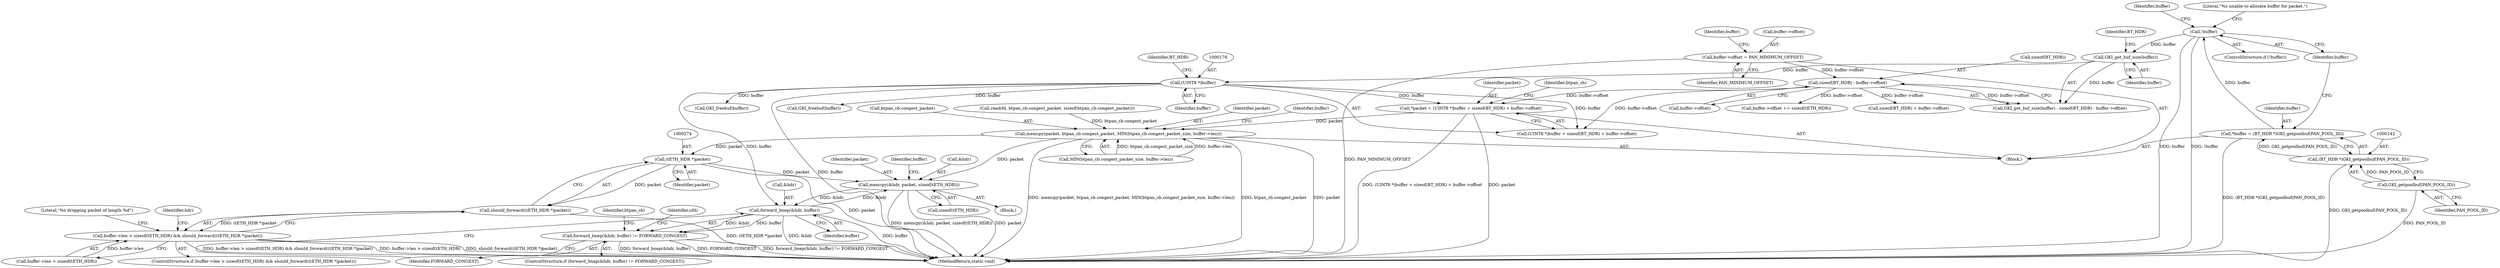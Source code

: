 digraph "0_Android_472271b153c5dc53c28beac55480a8d8434b2d5c_24@integer" {
"1000172" [label="(Call,*packet = (UINT8 *)buffer + sizeof(BT_HDR) + buffer->offset)"];
"1000175" [label="(Call,(UINT8 *)buffer)"];
"1000163" [label="(Call,GKI_get_buf_size(buffer))"];
"1000146" [label="(Call,!buffer)"];
"1000139" [label="(Call,*buffer = (BT_HDR *)GKI_getpoolbuf(PAN_POOL_ID))"];
"1000141" [label="(Call,(BT_HDR *)GKI_getpoolbuf(PAN_POOL_ID))"];
"1000143" [label="(Call,GKI_getpoolbuf(PAN_POOL_ID))"];
"1000165" [label="(Call,sizeof(BT_HDR) - buffer->offset)"];
"1000153" [label="(Call,buffer->offset = PAN_MINIMUM_OFFSET)"];
"1000241" [label="(Call,memcpy(packet, btpan_cb.congest_packet, MIN(btpan_cb.congest_packet_size, buffer->len)))"];
"1000273" [label="(Call,(tETH_HDR *)packet)"];
"1000272" [label="(Call,should_forward((tETH_HDR *)packet))"];
"1000265" [label="(Call,buffer->len > sizeof(tETH_HDR) && should_forward((tETH_HDR *)packet))"];
"1000278" [label="(Call,memcpy(&hdr, packet, sizeof(tETH_HDR)))"];
"1000298" [label="(Call,forward_bnep(&hdr, buffer))"];
"1000297" [label="(Call,forward_bnep(&hdr, buffer) != FORWARD_CONGEST)"];
"1000246" [label="(Call,MIN(btpan_cb.congest_packet_size, buffer->len))"];
"1000175" [label="(Call,(UINT8 *)buffer)"];
"1000157" [label="(Identifier,PAN_MINIMUM_OFFSET)"];
"1000154" [label="(Call,buffer->offset)"];
"1000321" [label="(Call,GKI_freebuf(buffer))"];
"1000281" [label="(Identifier,packet)"];
"1000180" [label="(Identifier,BT_HDR)"];
"1000141" [label="(Call,(BT_HDR *)GKI_getpoolbuf(PAN_POOL_ID))"];
"1000162" [label="(Call,GKI_get_buf_size(buffer) - sizeof(BT_HDR) - buffer->offset)"];
"1000272" [label="(Call,should_forward((tETH_HDR *)packet))"];
"1000282" [label="(Call,sizeof(tETH_HDR))"];
"1000296" [label="(ControlStructure,if (forward_bnep(&hdr, buffer) != FORWARD_CONGEST))"];
"1000140" [label="(Identifier,buffer)"];
"1000153" [label="(Call,buffer->offset = PAN_MINIMUM_OFFSET)"];
"1000168" [label="(Call,buffer->offset)"];
"1000242" [label="(Identifier,packet)"];
"1000163" [label="(Call,GKI_get_buf_size(buffer))"];
"1000273" [label="(Call,(tETH_HDR *)packet)"];
"1000173" [label="(Identifier,packet)"];
"1000155" [label="(Identifier,buffer)"];
"1000265" [label="(Call,buffer->len > sizeof(tETH_HDR) && should_forward((tETH_HDR *)packet))"];
"1000325" [label="(Identifier,ufd)"];
"1000359" [label="(MethodReturn,static void)"];
"1000266" [label="(Call,buffer->len > sizeof(tETH_HDR))"];
"1000301" [label="(Identifier,buffer)"];
"1000177" [label="(Identifier,buffer)"];
"1000150" [label="(Literal,\"%s unable to allocate buffer for packet.\")"];
"1000164" [label="(Identifier,buffer)"];
"1000147" [label="(Identifier,buffer)"];
"1000160" [label="(Identifier,buffer)"];
"1000174" [label="(Call,(UINT8 *)buffer + sizeof(BT_HDR) + buffer->offset)"];
"1000311" [label="(Literal,\"%s dropping packet of length %d\")"];
"1000275" [label="(Identifier,packet)"];
"1000165" [label="(Call,sizeof(BT_HDR) - buffer->offset)"];
"1000280" [label="(Identifier,hdr)"];
"1000290" [label="(Call,buffer->offset += sizeof(tETH_HDR))"];
"1000297" [label="(Call,forward_bnep(&hdr, buffer) != FORWARD_CONGEST)"];
"1000145" [label="(ControlStructure,if (!buffer))"];
"1000298" [label="(Call,forward_bnep(&hdr, buffer))"];
"1000276" [label="(Block,)"];
"1000305" [label="(Identifier,btpan_cb)"];
"1000187" [label="(Identifier,btpan_cb)"];
"1000225" [label="(Call,GKI_freebuf(buffer))"];
"1000178" [label="(Call,sizeof(BT_HDR) + buffer->offset)"];
"1000241" [label="(Call,memcpy(packet, btpan_cb.congest_packet, MIN(btpan_cb.congest_packet_size, buffer->len)))"];
"1000139" [label="(Call,*buffer = (BT_HDR *)GKI_getpoolbuf(PAN_POOL_ID))"];
"1000167" [label="(Identifier,BT_HDR)"];
"1000137" [label="(Block,)"];
"1000286" [label="(Identifier,buffer)"];
"1000146" [label="(Call,!buffer)"];
"1000255" [label="(Identifier,buffer)"];
"1000278" [label="(Call,memcpy(&hdr, packet, sizeof(tETH_HDR)))"];
"1000264" [label="(ControlStructure,if (buffer->len > sizeof(tETH_HDR) && should_forward((tETH_HDR *)packet)))"];
"1000166" [label="(Call,sizeof(BT_HDR))"];
"1000143" [label="(Call,GKI_getpoolbuf(PAN_POOL_ID))"];
"1000279" [label="(Call,&hdr)"];
"1000243" [label="(Call,btpan_cb.congest_packet)"];
"1000302" [label="(Identifier,FORWARD_CONGEST)"];
"1000299" [label="(Call,&hdr)"];
"1000194" [label="(Call,read(fd, btpan_cb.congest_packet, sizeof(btpan_cb.congest_packet)))"];
"1000172" [label="(Call,*packet = (UINT8 *)buffer + sizeof(BT_HDR) + buffer->offset)"];
"1000144" [label="(Identifier,PAN_POOL_ID)"];
"1000172" -> "1000137"  [label="AST: "];
"1000172" -> "1000174"  [label="CFG: "];
"1000173" -> "1000172"  [label="AST: "];
"1000174" -> "1000172"  [label="AST: "];
"1000187" -> "1000172"  [label="CFG: "];
"1000172" -> "1000359"  [label="DDG: packet"];
"1000172" -> "1000359"  [label="DDG: (UINT8 *)buffer + sizeof(BT_HDR) + buffer->offset"];
"1000175" -> "1000172"  [label="DDG: buffer"];
"1000165" -> "1000172"  [label="DDG: buffer->offset"];
"1000172" -> "1000241"  [label="DDG: packet"];
"1000175" -> "1000174"  [label="AST: "];
"1000175" -> "1000177"  [label="CFG: "];
"1000176" -> "1000175"  [label="AST: "];
"1000177" -> "1000175"  [label="AST: "];
"1000180" -> "1000175"  [label="CFG: "];
"1000175" -> "1000359"  [label="DDG: buffer"];
"1000175" -> "1000174"  [label="DDG: buffer"];
"1000163" -> "1000175"  [label="DDG: buffer"];
"1000175" -> "1000225"  [label="DDG: buffer"];
"1000175" -> "1000298"  [label="DDG: buffer"];
"1000175" -> "1000321"  [label="DDG: buffer"];
"1000163" -> "1000162"  [label="AST: "];
"1000163" -> "1000164"  [label="CFG: "];
"1000164" -> "1000163"  [label="AST: "];
"1000167" -> "1000163"  [label="CFG: "];
"1000163" -> "1000162"  [label="DDG: buffer"];
"1000146" -> "1000163"  [label="DDG: buffer"];
"1000146" -> "1000145"  [label="AST: "];
"1000146" -> "1000147"  [label="CFG: "];
"1000147" -> "1000146"  [label="AST: "];
"1000150" -> "1000146"  [label="CFG: "];
"1000155" -> "1000146"  [label="CFG: "];
"1000146" -> "1000359"  [label="DDG: !buffer"];
"1000146" -> "1000359"  [label="DDG: buffer"];
"1000139" -> "1000146"  [label="DDG: buffer"];
"1000139" -> "1000137"  [label="AST: "];
"1000139" -> "1000141"  [label="CFG: "];
"1000140" -> "1000139"  [label="AST: "];
"1000141" -> "1000139"  [label="AST: "];
"1000147" -> "1000139"  [label="CFG: "];
"1000139" -> "1000359"  [label="DDG: (BT_HDR *)GKI_getpoolbuf(PAN_POOL_ID)"];
"1000141" -> "1000139"  [label="DDG: GKI_getpoolbuf(PAN_POOL_ID)"];
"1000141" -> "1000143"  [label="CFG: "];
"1000142" -> "1000141"  [label="AST: "];
"1000143" -> "1000141"  [label="AST: "];
"1000141" -> "1000359"  [label="DDG: GKI_getpoolbuf(PAN_POOL_ID)"];
"1000143" -> "1000141"  [label="DDG: PAN_POOL_ID"];
"1000143" -> "1000144"  [label="CFG: "];
"1000144" -> "1000143"  [label="AST: "];
"1000143" -> "1000359"  [label="DDG: PAN_POOL_ID"];
"1000165" -> "1000162"  [label="AST: "];
"1000165" -> "1000168"  [label="CFG: "];
"1000166" -> "1000165"  [label="AST: "];
"1000168" -> "1000165"  [label="AST: "];
"1000162" -> "1000165"  [label="CFG: "];
"1000165" -> "1000162"  [label="DDG: buffer->offset"];
"1000153" -> "1000165"  [label="DDG: buffer->offset"];
"1000165" -> "1000174"  [label="DDG: buffer->offset"];
"1000165" -> "1000178"  [label="DDG: buffer->offset"];
"1000165" -> "1000290"  [label="DDG: buffer->offset"];
"1000153" -> "1000137"  [label="AST: "];
"1000153" -> "1000157"  [label="CFG: "];
"1000154" -> "1000153"  [label="AST: "];
"1000157" -> "1000153"  [label="AST: "];
"1000160" -> "1000153"  [label="CFG: "];
"1000153" -> "1000359"  [label="DDG: PAN_MINIMUM_OFFSET"];
"1000241" -> "1000137"  [label="AST: "];
"1000241" -> "1000246"  [label="CFG: "];
"1000242" -> "1000241"  [label="AST: "];
"1000243" -> "1000241"  [label="AST: "];
"1000246" -> "1000241"  [label="AST: "];
"1000255" -> "1000241"  [label="CFG: "];
"1000241" -> "1000359"  [label="DDG: packet"];
"1000241" -> "1000359"  [label="DDG: memcpy(packet, btpan_cb.congest_packet, MIN(btpan_cb.congest_packet_size, buffer->len))"];
"1000241" -> "1000359"  [label="DDG: btpan_cb.congest_packet"];
"1000194" -> "1000241"  [label="DDG: btpan_cb.congest_packet"];
"1000246" -> "1000241"  [label="DDG: btpan_cb.congest_packet_size"];
"1000246" -> "1000241"  [label="DDG: buffer->len"];
"1000241" -> "1000273"  [label="DDG: packet"];
"1000241" -> "1000278"  [label="DDG: packet"];
"1000273" -> "1000272"  [label="AST: "];
"1000273" -> "1000275"  [label="CFG: "];
"1000274" -> "1000273"  [label="AST: "];
"1000275" -> "1000273"  [label="AST: "];
"1000272" -> "1000273"  [label="CFG: "];
"1000273" -> "1000359"  [label="DDG: packet"];
"1000273" -> "1000272"  [label="DDG: packet"];
"1000273" -> "1000278"  [label="DDG: packet"];
"1000272" -> "1000265"  [label="AST: "];
"1000265" -> "1000272"  [label="CFG: "];
"1000272" -> "1000359"  [label="DDG: (tETH_HDR *)packet"];
"1000272" -> "1000265"  [label="DDG: (tETH_HDR *)packet"];
"1000265" -> "1000264"  [label="AST: "];
"1000265" -> "1000266"  [label="CFG: "];
"1000266" -> "1000265"  [label="AST: "];
"1000280" -> "1000265"  [label="CFG: "];
"1000311" -> "1000265"  [label="CFG: "];
"1000265" -> "1000359"  [label="DDG: buffer->len > sizeof(tETH_HDR) && should_forward((tETH_HDR *)packet)"];
"1000265" -> "1000359"  [label="DDG: buffer->len > sizeof(tETH_HDR)"];
"1000265" -> "1000359"  [label="DDG: should_forward((tETH_HDR *)packet)"];
"1000266" -> "1000265"  [label="DDG: buffer->len"];
"1000278" -> "1000276"  [label="AST: "];
"1000278" -> "1000282"  [label="CFG: "];
"1000279" -> "1000278"  [label="AST: "];
"1000281" -> "1000278"  [label="AST: "];
"1000282" -> "1000278"  [label="AST: "];
"1000286" -> "1000278"  [label="CFG: "];
"1000278" -> "1000359"  [label="DDG: memcpy(&hdr, packet, sizeof(tETH_HDR))"];
"1000278" -> "1000359"  [label="DDG: packet"];
"1000298" -> "1000278"  [label="DDG: &hdr"];
"1000278" -> "1000298"  [label="DDG: &hdr"];
"1000298" -> "1000297"  [label="AST: "];
"1000298" -> "1000301"  [label="CFG: "];
"1000299" -> "1000298"  [label="AST: "];
"1000301" -> "1000298"  [label="AST: "];
"1000302" -> "1000298"  [label="CFG: "];
"1000298" -> "1000359"  [label="DDG: &hdr"];
"1000298" -> "1000359"  [label="DDG: buffer"];
"1000298" -> "1000297"  [label="DDG: &hdr"];
"1000298" -> "1000297"  [label="DDG: buffer"];
"1000297" -> "1000296"  [label="AST: "];
"1000297" -> "1000302"  [label="CFG: "];
"1000302" -> "1000297"  [label="AST: "];
"1000305" -> "1000297"  [label="CFG: "];
"1000325" -> "1000297"  [label="CFG: "];
"1000297" -> "1000359"  [label="DDG: forward_bnep(&hdr, buffer)"];
"1000297" -> "1000359"  [label="DDG: FORWARD_CONGEST"];
"1000297" -> "1000359"  [label="DDG: forward_bnep(&hdr, buffer) != FORWARD_CONGEST"];
}
